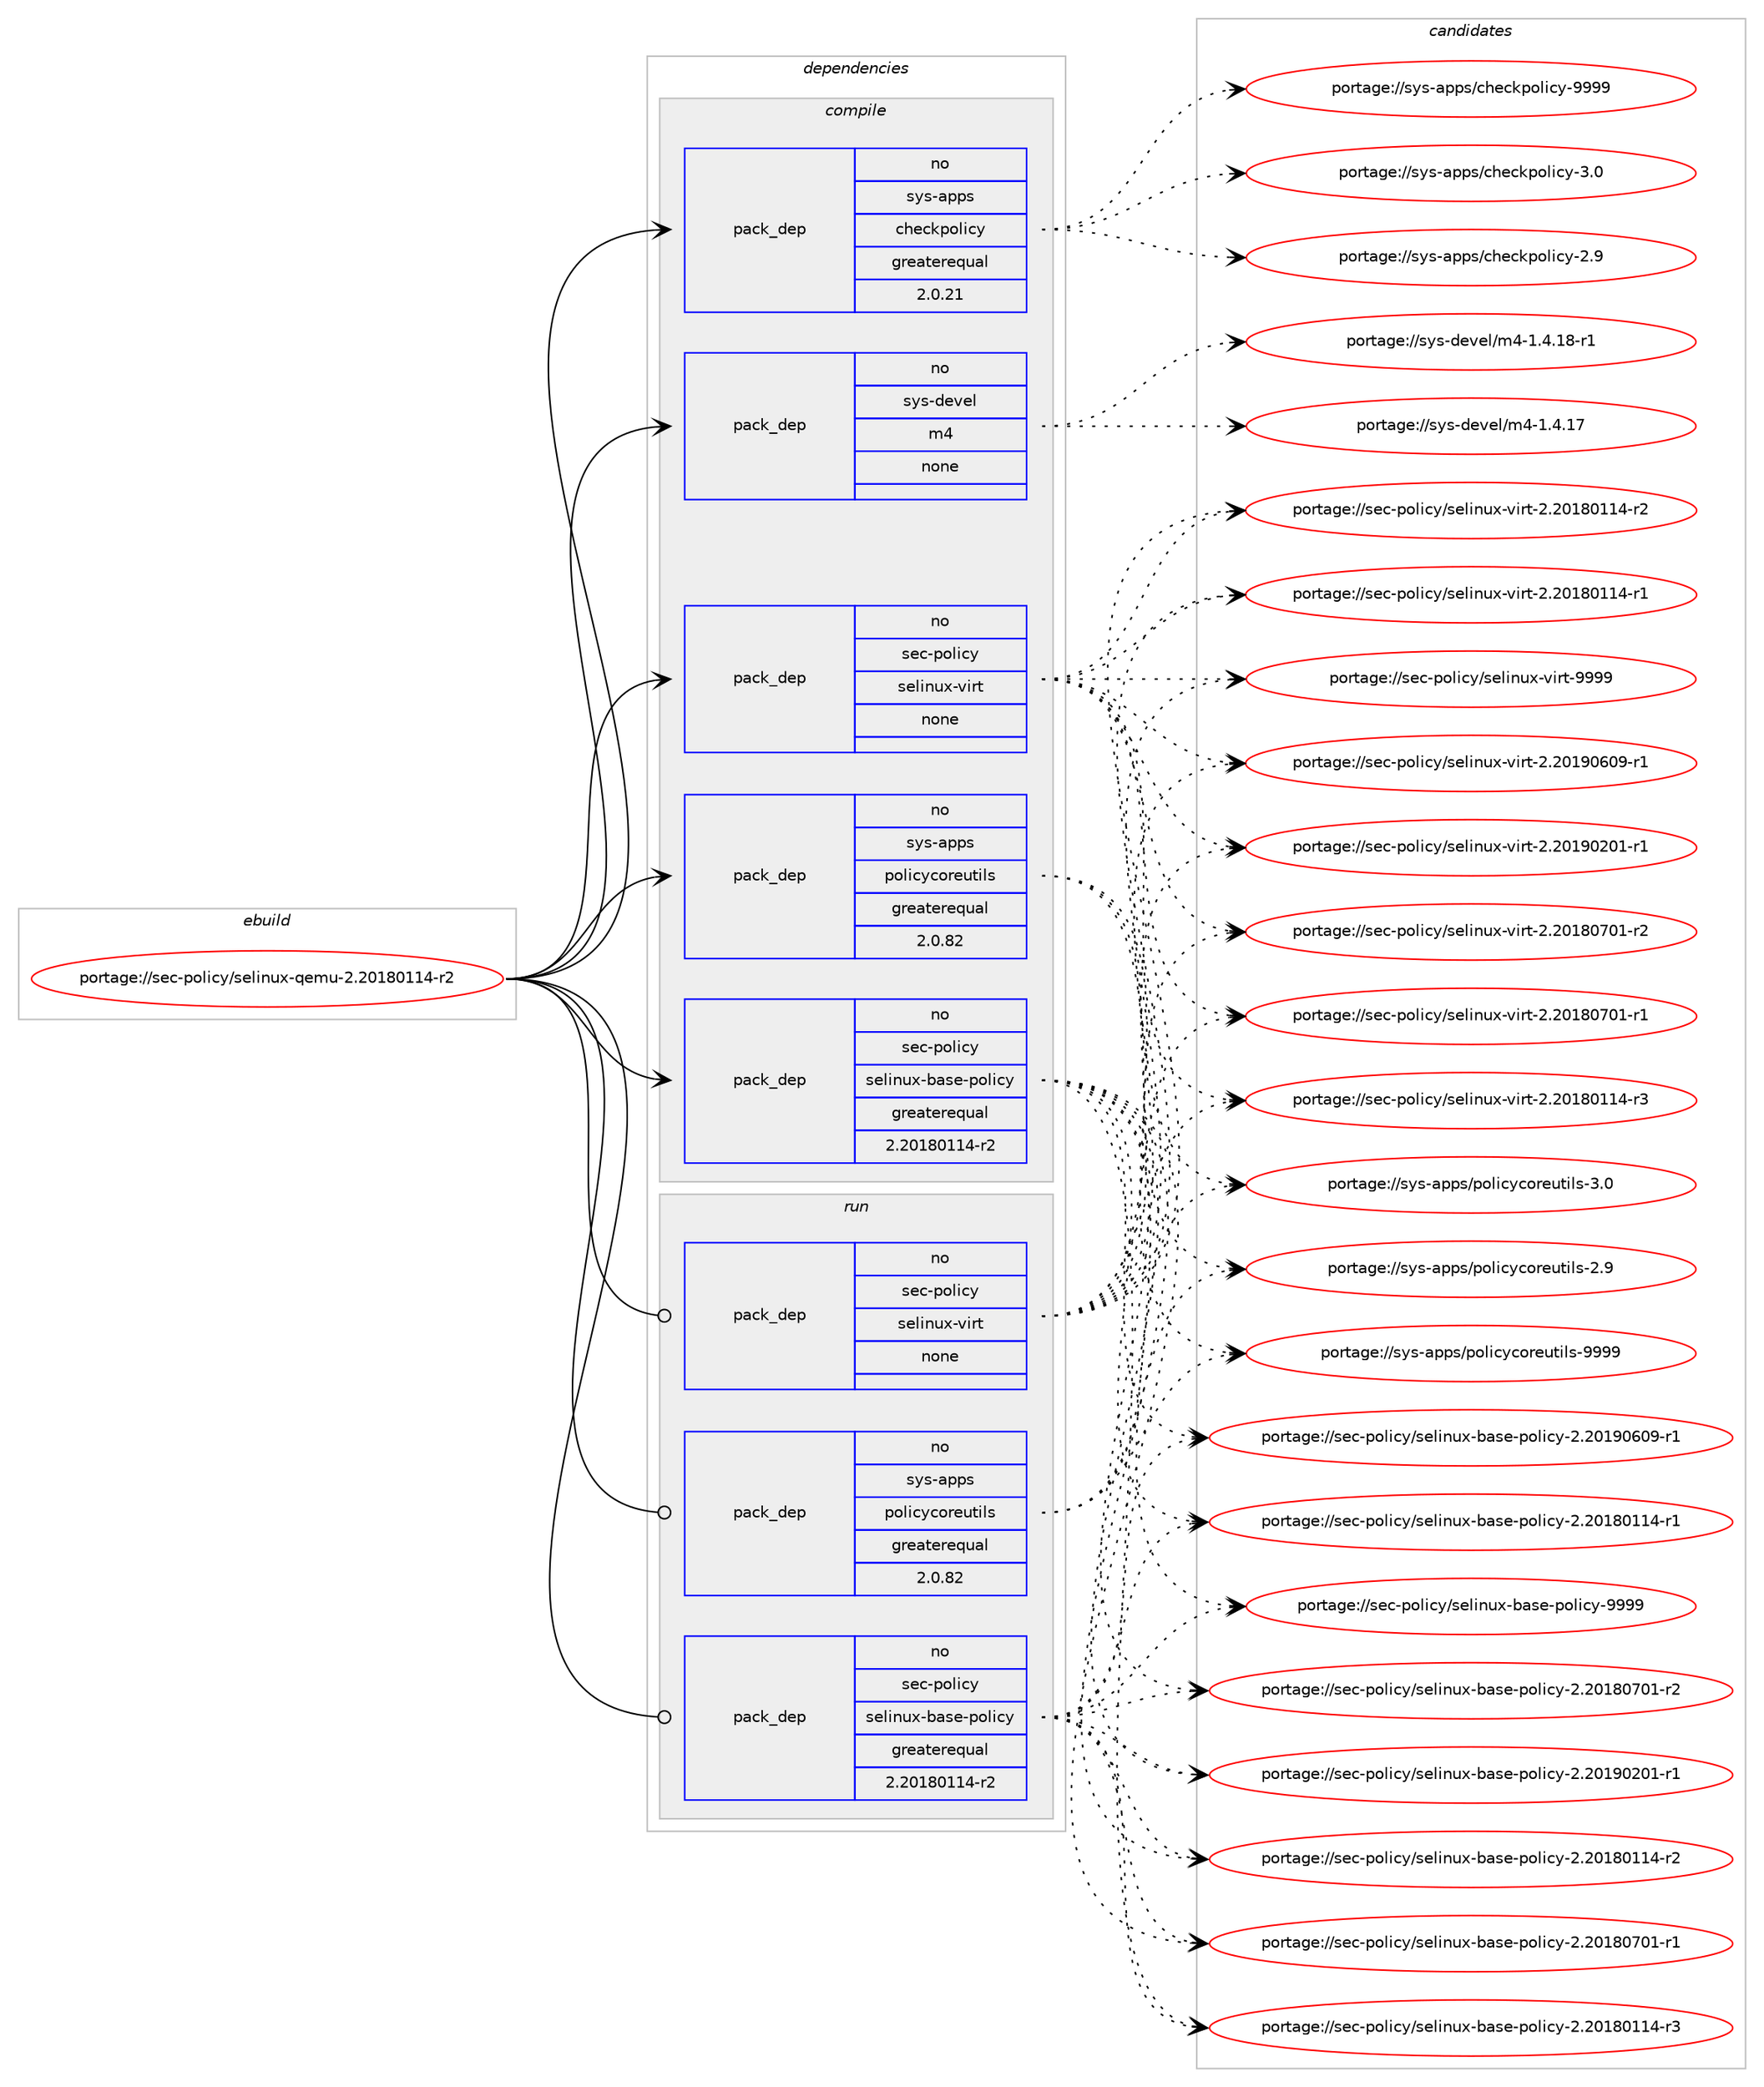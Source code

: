 digraph prolog {

# *************
# Graph options
# *************

newrank=true;
concentrate=true;
compound=true;
graph [rankdir=LR,fontname=Helvetica,fontsize=10,ranksep=1.5];#, ranksep=2.5, nodesep=0.2];
edge  [arrowhead=vee];
node  [fontname=Helvetica,fontsize=10];

# **********
# The ebuild
# **********

subgraph cluster_leftcol {
color=gray;
rank=same;
label=<<i>ebuild</i>>;
id [label="portage://sec-policy/selinux-qemu-2.20180114-r2", color=red, width=4, href="../sec-policy/selinux-qemu-2.20180114-r2.svg"];
}

# ****************
# The dependencies
# ****************

subgraph cluster_midcol {
color=gray;
label=<<i>dependencies</i>>;
subgraph cluster_compile {
fillcolor="#eeeeee";
style=filled;
label=<<i>compile</i>>;
subgraph pack53839 {
dependency69848 [label=<<TABLE BORDER="0" CELLBORDER="1" CELLSPACING="0" CELLPADDING="4" WIDTH="220"><TR><TD ROWSPAN="6" CELLPADDING="30">pack_dep</TD></TR><TR><TD WIDTH="110">no</TD></TR><TR><TD>sec-policy</TD></TR><TR><TD>selinux-base-policy</TD></TR><TR><TD>greaterequal</TD></TR><TR><TD>2.20180114-r2</TD></TR></TABLE>>, shape=none, color=blue];
}
id:e -> dependency69848:w [weight=20,style="solid",arrowhead="vee"];
subgraph pack53840 {
dependency69849 [label=<<TABLE BORDER="0" CELLBORDER="1" CELLSPACING="0" CELLPADDING="4" WIDTH="220"><TR><TD ROWSPAN="6" CELLPADDING="30">pack_dep</TD></TR><TR><TD WIDTH="110">no</TD></TR><TR><TD>sec-policy</TD></TR><TR><TD>selinux-virt</TD></TR><TR><TD>none</TD></TR><TR><TD></TD></TR></TABLE>>, shape=none, color=blue];
}
id:e -> dependency69849:w [weight=20,style="solid",arrowhead="vee"];
subgraph pack53841 {
dependency69850 [label=<<TABLE BORDER="0" CELLBORDER="1" CELLSPACING="0" CELLPADDING="4" WIDTH="220"><TR><TD ROWSPAN="6" CELLPADDING="30">pack_dep</TD></TR><TR><TD WIDTH="110">no</TD></TR><TR><TD>sys-apps</TD></TR><TR><TD>checkpolicy</TD></TR><TR><TD>greaterequal</TD></TR><TR><TD>2.0.21</TD></TR></TABLE>>, shape=none, color=blue];
}
id:e -> dependency69850:w [weight=20,style="solid",arrowhead="vee"];
subgraph pack53842 {
dependency69851 [label=<<TABLE BORDER="0" CELLBORDER="1" CELLSPACING="0" CELLPADDING="4" WIDTH="220"><TR><TD ROWSPAN="6" CELLPADDING="30">pack_dep</TD></TR><TR><TD WIDTH="110">no</TD></TR><TR><TD>sys-apps</TD></TR><TR><TD>policycoreutils</TD></TR><TR><TD>greaterequal</TD></TR><TR><TD>2.0.82</TD></TR></TABLE>>, shape=none, color=blue];
}
id:e -> dependency69851:w [weight=20,style="solid",arrowhead="vee"];
subgraph pack53843 {
dependency69852 [label=<<TABLE BORDER="0" CELLBORDER="1" CELLSPACING="0" CELLPADDING="4" WIDTH="220"><TR><TD ROWSPAN="6" CELLPADDING="30">pack_dep</TD></TR><TR><TD WIDTH="110">no</TD></TR><TR><TD>sys-devel</TD></TR><TR><TD>m4</TD></TR><TR><TD>none</TD></TR><TR><TD></TD></TR></TABLE>>, shape=none, color=blue];
}
id:e -> dependency69852:w [weight=20,style="solid",arrowhead="vee"];
}
subgraph cluster_compileandrun {
fillcolor="#eeeeee";
style=filled;
label=<<i>compile and run</i>>;
}
subgraph cluster_run {
fillcolor="#eeeeee";
style=filled;
label=<<i>run</i>>;
subgraph pack53844 {
dependency69853 [label=<<TABLE BORDER="0" CELLBORDER="1" CELLSPACING="0" CELLPADDING="4" WIDTH="220"><TR><TD ROWSPAN="6" CELLPADDING="30">pack_dep</TD></TR><TR><TD WIDTH="110">no</TD></TR><TR><TD>sec-policy</TD></TR><TR><TD>selinux-base-policy</TD></TR><TR><TD>greaterequal</TD></TR><TR><TD>2.20180114-r2</TD></TR></TABLE>>, shape=none, color=blue];
}
id:e -> dependency69853:w [weight=20,style="solid",arrowhead="odot"];
subgraph pack53845 {
dependency69854 [label=<<TABLE BORDER="0" CELLBORDER="1" CELLSPACING="0" CELLPADDING="4" WIDTH="220"><TR><TD ROWSPAN="6" CELLPADDING="30">pack_dep</TD></TR><TR><TD WIDTH="110">no</TD></TR><TR><TD>sec-policy</TD></TR><TR><TD>selinux-virt</TD></TR><TR><TD>none</TD></TR><TR><TD></TD></TR></TABLE>>, shape=none, color=blue];
}
id:e -> dependency69854:w [weight=20,style="solid",arrowhead="odot"];
subgraph pack53846 {
dependency69855 [label=<<TABLE BORDER="0" CELLBORDER="1" CELLSPACING="0" CELLPADDING="4" WIDTH="220"><TR><TD ROWSPAN="6" CELLPADDING="30">pack_dep</TD></TR><TR><TD WIDTH="110">no</TD></TR><TR><TD>sys-apps</TD></TR><TR><TD>policycoreutils</TD></TR><TR><TD>greaterequal</TD></TR><TR><TD>2.0.82</TD></TR></TABLE>>, shape=none, color=blue];
}
id:e -> dependency69855:w [weight=20,style="solid",arrowhead="odot"];
}
}

# **************
# The candidates
# **************

subgraph cluster_choices {
rank=same;
color=gray;
label=<<i>candidates</i>>;

subgraph choice53839 {
color=black;
nodesep=1;
choice1151019945112111108105991214711510110810511011712045989711510145112111108105991214557575757 [label="portage://sec-policy/selinux-base-policy-9999", color=red, width=4,href="../sec-policy/selinux-base-policy-9999.svg"];
choice11510199451121111081059912147115101108105110117120459897115101451121111081059912145504650484957485448574511449 [label="portage://sec-policy/selinux-base-policy-2.20190609-r1", color=red, width=4,href="../sec-policy/selinux-base-policy-2.20190609-r1.svg"];
choice11510199451121111081059912147115101108105110117120459897115101451121111081059912145504650484957485048494511449 [label="portage://sec-policy/selinux-base-policy-2.20190201-r1", color=red, width=4,href="../sec-policy/selinux-base-policy-2.20190201-r1.svg"];
choice11510199451121111081059912147115101108105110117120459897115101451121111081059912145504650484956485548494511450 [label="portage://sec-policy/selinux-base-policy-2.20180701-r2", color=red, width=4,href="../sec-policy/selinux-base-policy-2.20180701-r2.svg"];
choice11510199451121111081059912147115101108105110117120459897115101451121111081059912145504650484956485548494511449 [label="portage://sec-policy/selinux-base-policy-2.20180701-r1", color=red, width=4,href="../sec-policy/selinux-base-policy-2.20180701-r1.svg"];
choice11510199451121111081059912147115101108105110117120459897115101451121111081059912145504650484956484949524511451 [label="portage://sec-policy/selinux-base-policy-2.20180114-r3", color=red, width=4,href="../sec-policy/selinux-base-policy-2.20180114-r3.svg"];
choice11510199451121111081059912147115101108105110117120459897115101451121111081059912145504650484956484949524511450 [label="portage://sec-policy/selinux-base-policy-2.20180114-r2", color=red, width=4,href="../sec-policy/selinux-base-policy-2.20180114-r2.svg"];
choice11510199451121111081059912147115101108105110117120459897115101451121111081059912145504650484956484949524511449 [label="portage://sec-policy/selinux-base-policy-2.20180114-r1", color=red, width=4,href="../sec-policy/selinux-base-policy-2.20180114-r1.svg"];
dependency69848:e -> choice1151019945112111108105991214711510110810511011712045989711510145112111108105991214557575757:w [style=dotted,weight="100"];
dependency69848:e -> choice11510199451121111081059912147115101108105110117120459897115101451121111081059912145504650484957485448574511449:w [style=dotted,weight="100"];
dependency69848:e -> choice11510199451121111081059912147115101108105110117120459897115101451121111081059912145504650484957485048494511449:w [style=dotted,weight="100"];
dependency69848:e -> choice11510199451121111081059912147115101108105110117120459897115101451121111081059912145504650484956485548494511450:w [style=dotted,weight="100"];
dependency69848:e -> choice11510199451121111081059912147115101108105110117120459897115101451121111081059912145504650484956485548494511449:w [style=dotted,weight="100"];
dependency69848:e -> choice11510199451121111081059912147115101108105110117120459897115101451121111081059912145504650484956484949524511451:w [style=dotted,weight="100"];
dependency69848:e -> choice11510199451121111081059912147115101108105110117120459897115101451121111081059912145504650484956484949524511450:w [style=dotted,weight="100"];
dependency69848:e -> choice11510199451121111081059912147115101108105110117120459897115101451121111081059912145504650484956484949524511449:w [style=dotted,weight="100"];
}
subgraph choice53840 {
color=black;
nodesep=1;
choice11510199451121111081059912147115101108105110117120451181051141164557575757 [label="portage://sec-policy/selinux-virt-9999", color=red, width=4,href="../sec-policy/selinux-virt-9999.svg"];
choice115101994511211110810599121471151011081051101171204511810511411645504650484957485448574511449 [label="portage://sec-policy/selinux-virt-2.20190609-r1", color=red, width=4,href="../sec-policy/selinux-virt-2.20190609-r1.svg"];
choice115101994511211110810599121471151011081051101171204511810511411645504650484957485048494511449 [label="portage://sec-policy/selinux-virt-2.20190201-r1", color=red, width=4,href="../sec-policy/selinux-virt-2.20190201-r1.svg"];
choice115101994511211110810599121471151011081051101171204511810511411645504650484956485548494511450 [label="portage://sec-policy/selinux-virt-2.20180701-r2", color=red, width=4,href="../sec-policy/selinux-virt-2.20180701-r2.svg"];
choice115101994511211110810599121471151011081051101171204511810511411645504650484956485548494511449 [label="portage://sec-policy/selinux-virt-2.20180701-r1", color=red, width=4,href="../sec-policy/selinux-virt-2.20180701-r1.svg"];
choice115101994511211110810599121471151011081051101171204511810511411645504650484956484949524511451 [label="portage://sec-policy/selinux-virt-2.20180114-r3", color=red, width=4,href="../sec-policy/selinux-virt-2.20180114-r3.svg"];
choice115101994511211110810599121471151011081051101171204511810511411645504650484956484949524511450 [label="portage://sec-policy/selinux-virt-2.20180114-r2", color=red, width=4,href="../sec-policy/selinux-virt-2.20180114-r2.svg"];
choice115101994511211110810599121471151011081051101171204511810511411645504650484956484949524511449 [label="portage://sec-policy/selinux-virt-2.20180114-r1", color=red, width=4,href="../sec-policy/selinux-virt-2.20180114-r1.svg"];
dependency69849:e -> choice11510199451121111081059912147115101108105110117120451181051141164557575757:w [style=dotted,weight="100"];
dependency69849:e -> choice115101994511211110810599121471151011081051101171204511810511411645504650484957485448574511449:w [style=dotted,weight="100"];
dependency69849:e -> choice115101994511211110810599121471151011081051101171204511810511411645504650484957485048494511449:w [style=dotted,weight="100"];
dependency69849:e -> choice115101994511211110810599121471151011081051101171204511810511411645504650484956485548494511450:w [style=dotted,weight="100"];
dependency69849:e -> choice115101994511211110810599121471151011081051101171204511810511411645504650484956485548494511449:w [style=dotted,weight="100"];
dependency69849:e -> choice115101994511211110810599121471151011081051101171204511810511411645504650484956484949524511451:w [style=dotted,weight="100"];
dependency69849:e -> choice115101994511211110810599121471151011081051101171204511810511411645504650484956484949524511450:w [style=dotted,weight="100"];
dependency69849:e -> choice115101994511211110810599121471151011081051101171204511810511411645504650484956484949524511449:w [style=dotted,weight="100"];
}
subgraph choice53841 {
color=black;
nodesep=1;
choice1151211154597112112115479910410199107112111108105991214557575757 [label="portage://sys-apps/checkpolicy-9999", color=red, width=4,href="../sys-apps/checkpolicy-9999.svg"];
choice11512111545971121121154799104101991071121111081059912145514648 [label="portage://sys-apps/checkpolicy-3.0", color=red, width=4,href="../sys-apps/checkpolicy-3.0.svg"];
choice11512111545971121121154799104101991071121111081059912145504657 [label="portage://sys-apps/checkpolicy-2.9", color=red, width=4,href="../sys-apps/checkpolicy-2.9.svg"];
dependency69850:e -> choice1151211154597112112115479910410199107112111108105991214557575757:w [style=dotted,weight="100"];
dependency69850:e -> choice11512111545971121121154799104101991071121111081059912145514648:w [style=dotted,weight="100"];
dependency69850:e -> choice11512111545971121121154799104101991071121111081059912145504657:w [style=dotted,weight="100"];
}
subgraph choice53842 {
color=black;
nodesep=1;
choice11512111545971121121154711211110810599121991111141011171161051081154557575757 [label="portage://sys-apps/policycoreutils-9999", color=red, width=4,href="../sys-apps/policycoreutils-9999.svg"];
choice115121115459711211211547112111108105991219911111410111711610510811545514648 [label="portage://sys-apps/policycoreutils-3.0", color=red, width=4,href="../sys-apps/policycoreutils-3.0.svg"];
choice115121115459711211211547112111108105991219911111410111711610510811545504657 [label="portage://sys-apps/policycoreutils-2.9", color=red, width=4,href="../sys-apps/policycoreutils-2.9.svg"];
dependency69851:e -> choice11512111545971121121154711211110810599121991111141011171161051081154557575757:w [style=dotted,weight="100"];
dependency69851:e -> choice115121115459711211211547112111108105991219911111410111711610510811545514648:w [style=dotted,weight="100"];
dependency69851:e -> choice115121115459711211211547112111108105991219911111410111711610510811545504657:w [style=dotted,weight="100"];
}
subgraph choice53843 {
color=black;
nodesep=1;
choice115121115451001011181011084710952454946524649564511449 [label="portage://sys-devel/m4-1.4.18-r1", color=red, width=4,href="../sys-devel/m4-1.4.18-r1.svg"];
choice11512111545100101118101108471095245494652464955 [label="portage://sys-devel/m4-1.4.17", color=red, width=4,href="../sys-devel/m4-1.4.17.svg"];
dependency69852:e -> choice115121115451001011181011084710952454946524649564511449:w [style=dotted,weight="100"];
dependency69852:e -> choice11512111545100101118101108471095245494652464955:w [style=dotted,weight="100"];
}
subgraph choice53844 {
color=black;
nodesep=1;
choice1151019945112111108105991214711510110810511011712045989711510145112111108105991214557575757 [label="portage://sec-policy/selinux-base-policy-9999", color=red, width=4,href="../sec-policy/selinux-base-policy-9999.svg"];
choice11510199451121111081059912147115101108105110117120459897115101451121111081059912145504650484957485448574511449 [label="portage://sec-policy/selinux-base-policy-2.20190609-r1", color=red, width=4,href="../sec-policy/selinux-base-policy-2.20190609-r1.svg"];
choice11510199451121111081059912147115101108105110117120459897115101451121111081059912145504650484957485048494511449 [label="portage://sec-policy/selinux-base-policy-2.20190201-r1", color=red, width=4,href="../sec-policy/selinux-base-policy-2.20190201-r1.svg"];
choice11510199451121111081059912147115101108105110117120459897115101451121111081059912145504650484956485548494511450 [label="portage://sec-policy/selinux-base-policy-2.20180701-r2", color=red, width=4,href="../sec-policy/selinux-base-policy-2.20180701-r2.svg"];
choice11510199451121111081059912147115101108105110117120459897115101451121111081059912145504650484956485548494511449 [label="portage://sec-policy/selinux-base-policy-2.20180701-r1", color=red, width=4,href="../sec-policy/selinux-base-policy-2.20180701-r1.svg"];
choice11510199451121111081059912147115101108105110117120459897115101451121111081059912145504650484956484949524511451 [label="portage://sec-policy/selinux-base-policy-2.20180114-r3", color=red, width=4,href="../sec-policy/selinux-base-policy-2.20180114-r3.svg"];
choice11510199451121111081059912147115101108105110117120459897115101451121111081059912145504650484956484949524511450 [label="portage://sec-policy/selinux-base-policy-2.20180114-r2", color=red, width=4,href="../sec-policy/selinux-base-policy-2.20180114-r2.svg"];
choice11510199451121111081059912147115101108105110117120459897115101451121111081059912145504650484956484949524511449 [label="portage://sec-policy/selinux-base-policy-2.20180114-r1", color=red, width=4,href="../sec-policy/selinux-base-policy-2.20180114-r1.svg"];
dependency69853:e -> choice1151019945112111108105991214711510110810511011712045989711510145112111108105991214557575757:w [style=dotted,weight="100"];
dependency69853:e -> choice11510199451121111081059912147115101108105110117120459897115101451121111081059912145504650484957485448574511449:w [style=dotted,weight="100"];
dependency69853:e -> choice11510199451121111081059912147115101108105110117120459897115101451121111081059912145504650484957485048494511449:w [style=dotted,weight="100"];
dependency69853:e -> choice11510199451121111081059912147115101108105110117120459897115101451121111081059912145504650484956485548494511450:w [style=dotted,weight="100"];
dependency69853:e -> choice11510199451121111081059912147115101108105110117120459897115101451121111081059912145504650484956485548494511449:w [style=dotted,weight="100"];
dependency69853:e -> choice11510199451121111081059912147115101108105110117120459897115101451121111081059912145504650484956484949524511451:w [style=dotted,weight="100"];
dependency69853:e -> choice11510199451121111081059912147115101108105110117120459897115101451121111081059912145504650484956484949524511450:w [style=dotted,weight="100"];
dependency69853:e -> choice11510199451121111081059912147115101108105110117120459897115101451121111081059912145504650484956484949524511449:w [style=dotted,weight="100"];
}
subgraph choice53845 {
color=black;
nodesep=1;
choice11510199451121111081059912147115101108105110117120451181051141164557575757 [label="portage://sec-policy/selinux-virt-9999", color=red, width=4,href="../sec-policy/selinux-virt-9999.svg"];
choice115101994511211110810599121471151011081051101171204511810511411645504650484957485448574511449 [label="portage://sec-policy/selinux-virt-2.20190609-r1", color=red, width=4,href="../sec-policy/selinux-virt-2.20190609-r1.svg"];
choice115101994511211110810599121471151011081051101171204511810511411645504650484957485048494511449 [label="portage://sec-policy/selinux-virt-2.20190201-r1", color=red, width=4,href="../sec-policy/selinux-virt-2.20190201-r1.svg"];
choice115101994511211110810599121471151011081051101171204511810511411645504650484956485548494511450 [label="portage://sec-policy/selinux-virt-2.20180701-r2", color=red, width=4,href="../sec-policy/selinux-virt-2.20180701-r2.svg"];
choice115101994511211110810599121471151011081051101171204511810511411645504650484956485548494511449 [label="portage://sec-policy/selinux-virt-2.20180701-r1", color=red, width=4,href="../sec-policy/selinux-virt-2.20180701-r1.svg"];
choice115101994511211110810599121471151011081051101171204511810511411645504650484956484949524511451 [label="portage://sec-policy/selinux-virt-2.20180114-r3", color=red, width=4,href="../sec-policy/selinux-virt-2.20180114-r3.svg"];
choice115101994511211110810599121471151011081051101171204511810511411645504650484956484949524511450 [label="portage://sec-policy/selinux-virt-2.20180114-r2", color=red, width=4,href="../sec-policy/selinux-virt-2.20180114-r2.svg"];
choice115101994511211110810599121471151011081051101171204511810511411645504650484956484949524511449 [label="portage://sec-policy/selinux-virt-2.20180114-r1", color=red, width=4,href="../sec-policy/selinux-virt-2.20180114-r1.svg"];
dependency69854:e -> choice11510199451121111081059912147115101108105110117120451181051141164557575757:w [style=dotted,weight="100"];
dependency69854:e -> choice115101994511211110810599121471151011081051101171204511810511411645504650484957485448574511449:w [style=dotted,weight="100"];
dependency69854:e -> choice115101994511211110810599121471151011081051101171204511810511411645504650484957485048494511449:w [style=dotted,weight="100"];
dependency69854:e -> choice115101994511211110810599121471151011081051101171204511810511411645504650484956485548494511450:w [style=dotted,weight="100"];
dependency69854:e -> choice115101994511211110810599121471151011081051101171204511810511411645504650484956485548494511449:w [style=dotted,weight="100"];
dependency69854:e -> choice115101994511211110810599121471151011081051101171204511810511411645504650484956484949524511451:w [style=dotted,weight="100"];
dependency69854:e -> choice115101994511211110810599121471151011081051101171204511810511411645504650484956484949524511450:w [style=dotted,weight="100"];
dependency69854:e -> choice115101994511211110810599121471151011081051101171204511810511411645504650484956484949524511449:w [style=dotted,weight="100"];
}
subgraph choice53846 {
color=black;
nodesep=1;
choice11512111545971121121154711211110810599121991111141011171161051081154557575757 [label="portage://sys-apps/policycoreutils-9999", color=red, width=4,href="../sys-apps/policycoreutils-9999.svg"];
choice115121115459711211211547112111108105991219911111410111711610510811545514648 [label="portage://sys-apps/policycoreutils-3.0", color=red, width=4,href="../sys-apps/policycoreutils-3.0.svg"];
choice115121115459711211211547112111108105991219911111410111711610510811545504657 [label="portage://sys-apps/policycoreutils-2.9", color=red, width=4,href="../sys-apps/policycoreutils-2.9.svg"];
dependency69855:e -> choice11512111545971121121154711211110810599121991111141011171161051081154557575757:w [style=dotted,weight="100"];
dependency69855:e -> choice115121115459711211211547112111108105991219911111410111711610510811545514648:w [style=dotted,weight="100"];
dependency69855:e -> choice115121115459711211211547112111108105991219911111410111711610510811545504657:w [style=dotted,weight="100"];
}
}

}
